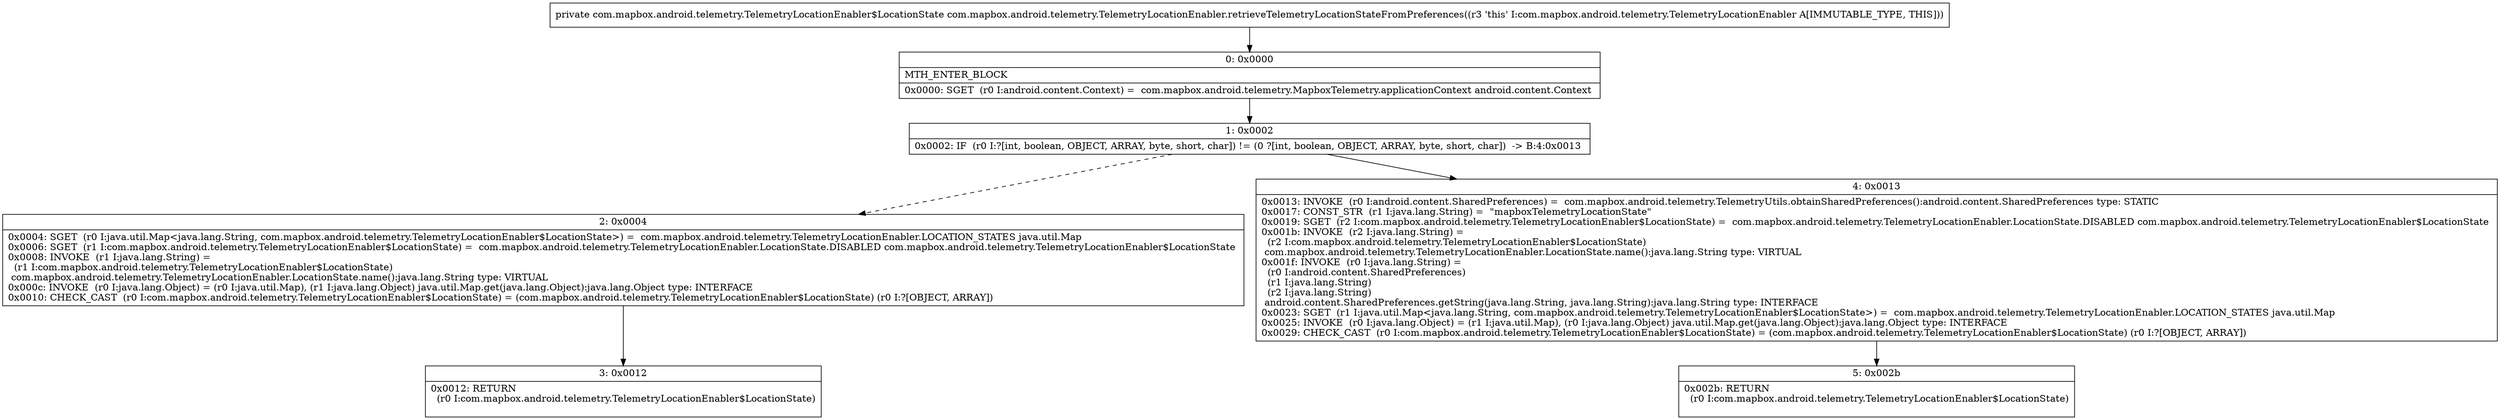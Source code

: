 digraph "CFG forcom.mapbox.android.telemetry.TelemetryLocationEnabler.retrieveTelemetryLocationStateFromPreferences()Lcom\/mapbox\/android\/telemetry\/TelemetryLocationEnabler$LocationState;" {
Node_0 [shape=record,label="{0\:\ 0x0000|MTH_ENTER_BLOCK\l|0x0000: SGET  (r0 I:android.content.Context) =  com.mapbox.android.telemetry.MapboxTelemetry.applicationContext android.content.Context \l}"];
Node_1 [shape=record,label="{1\:\ 0x0002|0x0002: IF  (r0 I:?[int, boolean, OBJECT, ARRAY, byte, short, char]) != (0 ?[int, boolean, OBJECT, ARRAY, byte, short, char])  \-\> B:4:0x0013 \l}"];
Node_2 [shape=record,label="{2\:\ 0x0004|0x0004: SGET  (r0 I:java.util.Map\<java.lang.String, com.mapbox.android.telemetry.TelemetryLocationEnabler$LocationState\>) =  com.mapbox.android.telemetry.TelemetryLocationEnabler.LOCATION_STATES java.util.Map \l0x0006: SGET  (r1 I:com.mapbox.android.telemetry.TelemetryLocationEnabler$LocationState) =  com.mapbox.android.telemetry.TelemetryLocationEnabler.LocationState.DISABLED com.mapbox.android.telemetry.TelemetryLocationEnabler$LocationState \l0x0008: INVOKE  (r1 I:java.lang.String) = \l  (r1 I:com.mapbox.android.telemetry.TelemetryLocationEnabler$LocationState)\l com.mapbox.android.telemetry.TelemetryLocationEnabler.LocationState.name():java.lang.String type: VIRTUAL \l0x000c: INVOKE  (r0 I:java.lang.Object) = (r0 I:java.util.Map), (r1 I:java.lang.Object) java.util.Map.get(java.lang.Object):java.lang.Object type: INTERFACE \l0x0010: CHECK_CAST  (r0 I:com.mapbox.android.telemetry.TelemetryLocationEnabler$LocationState) = (com.mapbox.android.telemetry.TelemetryLocationEnabler$LocationState) (r0 I:?[OBJECT, ARRAY]) \l}"];
Node_3 [shape=record,label="{3\:\ 0x0012|0x0012: RETURN  \l  (r0 I:com.mapbox.android.telemetry.TelemetryLocationEnabler$LocationState)\l \l}"];
Node_4 [shape=record,label="{4\:\ 0x0013|0x0013: INVOKE  (r0 I:android.content.SharedPreferences) =  com.mapbox.android.telemetry.TelemetryUtils.obtainSharedPreferences():android.content.SharedPreferences type: STATIC \l0x0017: CONST_STR  (r1 I:java.lang.String) =  \"mapboxTelemetryLocationState\" \l0x0019: SGET  (r2 I:com.mapbox.android.telemetry.TelemetryLocationEnabler$LocationState) =  com.mapbox.android.telemetry.TelemetryLocationEnabler.LocationState.DISABLED com.mapbox.android.telemetry.TelemetryLocationEnabler$LocationState \l0x001b: INVOKE  (r2 I:java.lang.String) = \l  (r2 I:com.mapbox.android.telemetry.TelemetryLocationEnabler$LocationState)\l com.mapbox.android.telemetry.TelemetryLocationEnabler.LocationState.name():java.lang.String type: VIRTUAL \l0x001f: INVOKE  (r0 I:java.lang.String) = \l  (r0 I:android.content.SharedPreferences)\l  (r1 I:java.lang.String)\l  (r2 I:java.lang.String)\l android.content.SharedPreferences.getString(java.lang.String, java.lang.String):java.lang.String type: INTERFACE \l0x0023: SGET  (r1 I:java.util.Map\<java.lang.String, com.mapbox.android.telemetry.TelemetryLocationEnabler$LocationState\>) =  com.mapbox.android.telemetry.TelemetryLocationEnabler.LOCATION_STATES java.util.Map \l0x0025: INVOKE  (r0 I:java.lang.Object) = (r1 I:java.util.Map), (r0 I:java.lang.Object) java.util.Map.get(java.lang.Object):java.lang.Object type: INTERFACE \l0x0029: CHECK_CAST  (r0 I:com.mapbox.android.telemetry.TelemetryLocationEnabler$LocationState) = (com.mapbox.android.telemetry.TelemetryLocationEnabler$LocationState) (r0 I:?[OBJECT, ARRAY]) \l}"];
Node_5 [shape=record,label="{5\:\ 0x002b|0x002b: RETURN  \l  (r0 I:com.mapbox.android.telemetry.TelemetryLocationEnabler$LocationState)\l \l}"];
MethodNode[shape=record,label="{private com.mapbox.android.telemetry.TelemetryLocationEnabler$LocationState com.mapbox.android.telemetry.TelemetryLocationEnabler.retrieveTelemetryLocationStateFromPreferences((r3 'this' I:com.mapbox.android.telemetry.TelemetryLocationEnabler A[IMMUTABLE_TYPE, THIS])) }"];
MethodNode -> Node_0;
Node_0 -> Node_1;
Node_1 -> Node_2[style=dashed];
Node_1 -> Node_4;
Node_2 -> Node_3;
Node_4 -> Node_5;
}

